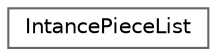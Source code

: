 digraph "Graphical Class Hierarchy"
{
 // LATEX_PDF_SIZE
  bgcolor="transparent";
  edge [fontname=Helvetica,fontsize=10,labelfontname=Helvetica,labelfontsize=10];
  node [fontname=Helvetica,fontsize=10,shape=box,height=0.2,width=0.4];
  rankdir="LR";
  Node0 [id="Node000000",label="IntancePieceList",height=0.2,width=0.4,color="grey40", fillcolor="white", style="filled",URL="$classIntancePieceList.html",tooltip=" "];
}

